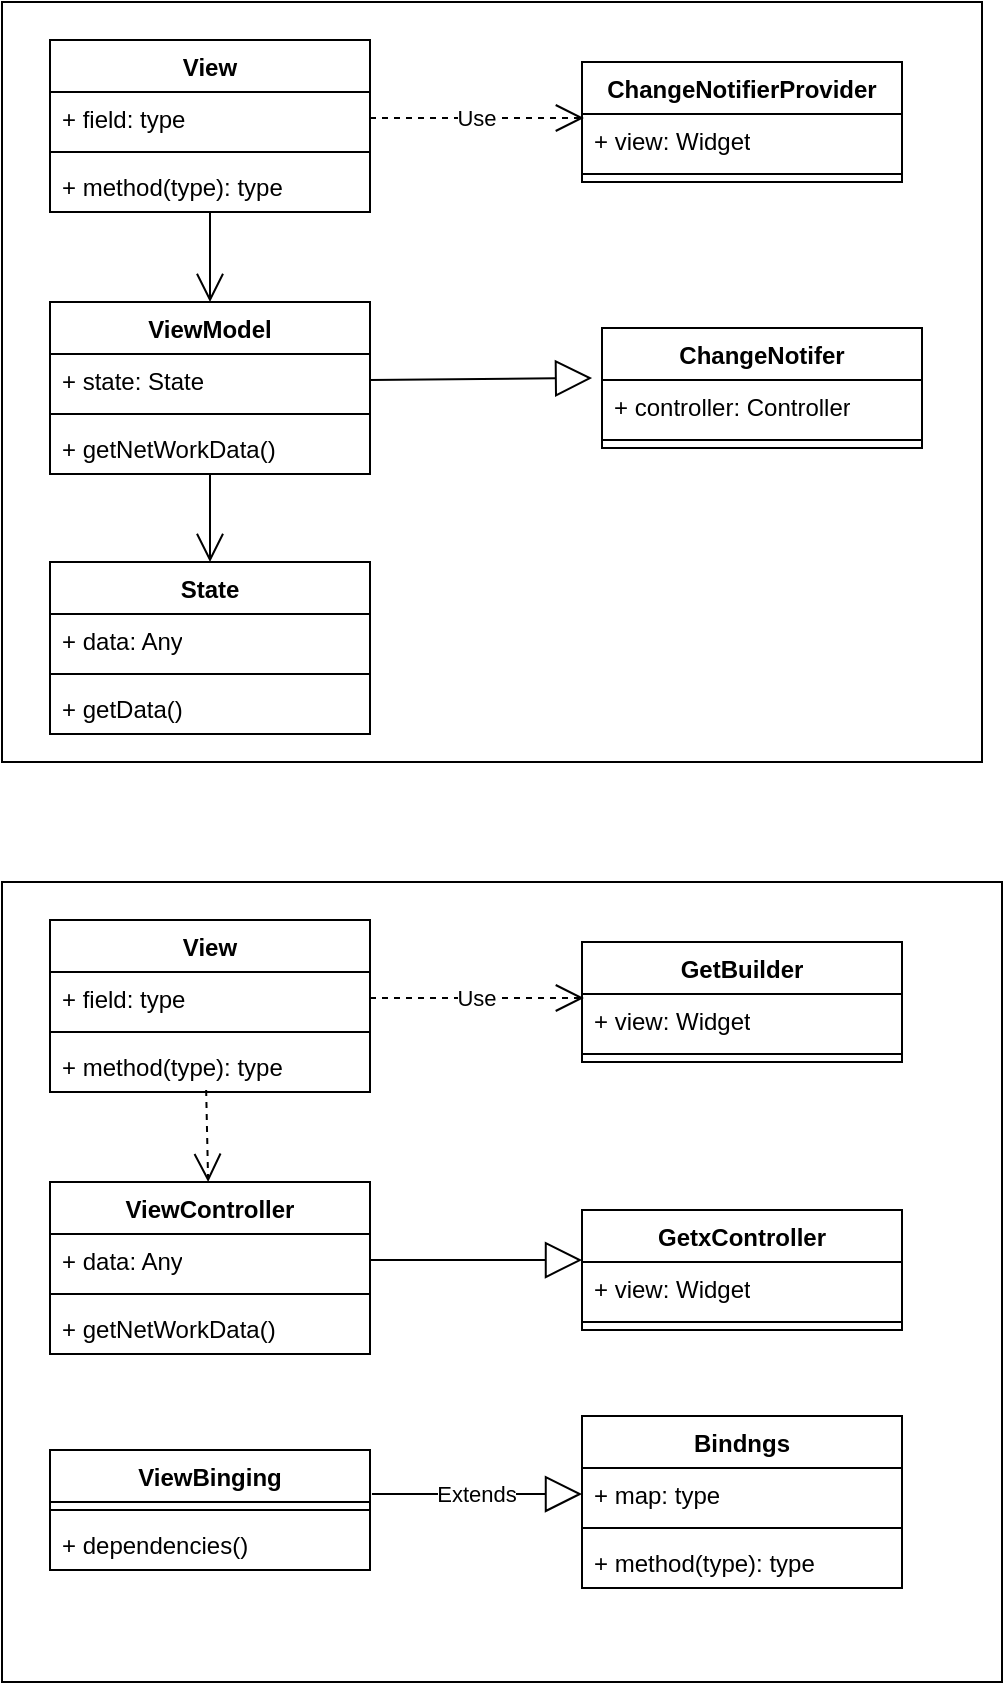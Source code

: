 <mxfile version="23.0.0" type="github">
  <diagram name="第 1 页" id="dYHV9aIYxCr4mEEWxF15">
    <mxGraphModel dx="1026" dy="588" grid="1" gridSize="10" guides="1" tooltips="1" connect="1" arrows="1" fold="1" page="1" pageScale="1" pageWidth="827" pageHeight="1169" math="0" shadow="0">
      <root>
        <mxCell id="0" />
        <mxCell id="1" parent="0" />
        <mxCell id="zcVQtKgX9UZjlDBAPDre-43" value="" style="rounded=0;whiteSpace=wrap;html=1;" vertex="1" parent="1">
          <mxGeometry x="80" y="40" width="490" height="380" as="geometry" />
        </mxCell>
        <mxCell id="zcVQtKgX9UZjlDBAPDre-5" value="View" style="swimlane;fontStyle=1;align=center;verticalAlign=top;childLayout=stackLayout;horizontal=1;startSize=26;horizontalStack=0;resizeParent=1;resizeParentMax=0;resizeLast=0;collapsible=1;marginBottom=0;whiteSpace=wrap;html=1;" vertex="1" parent="1">
          <mxGeometry x="104" y="59" width="160" height="86" as="geometry" />
        </mxCell>
        <mxCell id="zcVQtKgX9UZjlDBAPDre-6" value="+ field: type" style="text;strokeColor=none;fillColor=none;align=left;verticalAlign=top;spacingLeft=4;spacingRight=4;overflow=hidden;rotatable=0;points=[[0,0.5],[1,0.5]];portConstraint=eastwest;whiteSpace=wrap;html=1;" vertex="1" parent="zcVQtKgX9UZjlDBAPDre-5">
          <mxGeometry y="26" width="160" height="26" as="geometry" />
        </mxCell>
        <mxCell id="zcVQtKgX9UZjlDBAPDre-7" value="" style="line;strokeWidth=1;fillColor=none;align=left;verticalAlign=middle;spacingTop=-1;spacingLeft=3;spacingRight=3;rotatable=0;labelPosition=right;points=[];portConstraint=eastwest;strokeColor=inherit;" vertex="1" parent="zcVQtKgX9UZjlDBAPDre-5">
          <mxGeometry y="52" width="160" height="8" as="geometry" />
        </mxCell>
        <mxCell id="zcVQtKgX9UZjlDBAPDre-8" value="+ method(type): type" style="text;strokeColor=none;fillColor=none;align=left;verticalAlign=top;spacingLeft=4;spacingRight=4;overflow=hidden;rotatable=0;points=[[0,0.5],[1,0.5]];portConstraint=eastwest;whiteSpace=wrap;html=1;" vertex="1" parent="zcVQtKgX9UZjlDBAPDre-5">
          <mxGeometry y="60" width="160" height="26" as="geometry" />
        </mxCell>
        <mxCell id="zcVQtKgX9UZjlDBAPDre-9" value="ViewModel" style="swimlane;fontStyle=1;align=center;verticalAlign=top;childLayout=stackLayout;horizontal=1;startSize=26;horizontalStack=0;resizeParent=1;resizeParentMax=0;resizeLast=0;collapsible=1;marginBottom=0;whiteSpace=wrap;html=1;" vertex="1" parent="1">
          <mxGeometry x="104" y="190" width="160" height="86" as="geometry" />
        </mxCell>
        <mxCell id="zcVQtKgX9UZjlDBAPDre-10" value="+ state: State" style="text;strokeColor=none;fillColor=none;align=left;verticalAlign=top;spacingLeft=4;spacingRight=4;overflow=hidden;rotatable=0;points=[[0,0.5],[1,0.5]];portConstraint=eastwest;whiteSpace=wrap;html=1;" vertex="1" parent="zcVQtKgX9UZjlDBAPDre-9">
          <mxGeometry y="26" width="160" height="26" as="geometry" />
        </mxCell>
        <mxCell id="zcVQtKgX9UZjlDBAPDre-11" value="" style="line;strokeWidth=1;fillColor=none;align=left;verticalAlign=middle;spacingTop=-1;spacingLeft=3;spacingRight=3;rotatable=0;labelPosition=right;points=[];portConstraint=eastwest;strokeColor=inherit;" vertex="1" parent="zcVQtKgX9UZjlDBAPDre-9">
          <mxGeometry y="52" width="160" height="8" as="geometry" />
        </mxCell>
        <mxCell id="zcVQtKgX9UZjlDBAPDre-12" value="+ getNetWorkData()" style="text;strokeColor=none;fillColor=none;align=left;verticalAlign=top;spacingLeft=4;spacingRight=4;overflow=hidden;rotatable=0;points=[[0,0.5],[1,0.5]];portConstraint=eastwest;whiteSpace=wrap;html=1;" vertex="1" parent="zcVQtKgX9UZjlDBAPDre-9">
          <mxGeometry y="60" width="160" height="26" as="geometry" />
        </mxCell>
        <mxCell id="zcVQtKgX9UZjlDBAPDre-13" value="" style="endArrow=open;endFill=1;endSize=12;html=1;rounded=0;exitX=0.5;exitY=1;exitDx=0;exitDy=0;exitPerimeter=0;entryX=0.5;entryY=0;entryDx=0;entryDy=0;" edge="1" parent="1" source="zcVQtKgX9UZjlDBAPDre-8" target="zcVQtKgX9UZjlDBAPDre-9">
          <mxGeometry width="160" relative="1" as="geometry">
            <mxPoint x="100" y="210" as="sourcePoint" />
            <mxPoint x="260" y="210" as="targetPoint" />
          </mxGeometry>
        </mxCell>
        <mxCell id="zcVQtKgX9UZjlDBAPDre-14" value="State" style="swimlane;fontStyle=1;align=center;verticalAlign=top;childLayout=stackLayout;horizontal=1;startSize=26;horizontalStack=0;resizeParent=1;resizeParentMax=0;resizeLast=0;collapsible=1;marginBottom=0;whiteSpace=wrap;html=1;" vertex="1" parent="1">
          <mxGeometry x="104" y="320" width="160" height="86" as="geometry" />
        </mxCell>
        <mxCell id="zcVQtKgX9UZjlDBAPDre-15" value="+ data: Any" style="text;strokeColor=none;fillColor=none;align=left;verticalAlign=top;spacingLeft=4;spacingRight=4;overflow=hidden;rotatable=0;points=[[0,0.5],[1,0.5]];portConstraint=eastwest;whiteSpace=wrap;html=1;" vertex="1" parent="zcVQtKgX9UZjlDBAPDre-14">
          <mxGeometry y="26" width="160" height="26" as="geometry" />
        </mxCell>
        <mxCell id="zcVQtKgX9UZjlDBAPDre-16" value="" style="line;strokeWidth=1;fillColor=none;align=left;verticalAlign=middle;spacingTop=-1;spacingLeft=3;spacingRight=3;rotatable=0;labelPosition=right;points=[];portConstraint=eastwest;strokeColor=inherit;" vertex="1" parent="zcVQtKgX9UZjlDBAPDre-14">
          <mxGeometry y="52" width="160" height="8" as="geometry" />
        </mxCell>
        <mxCell id="zcVQtKgX9UZjlDBAPDre-17" value="+ getData()" style="text;strokeColor=none;fillColor=none;align=left;verticalAlign=top;spacingLeft=4;spacingRight=4;overflow=hidden;rotatable=0;points=[[0,0.5],[1,0.5]];portConstraint=eastwest;whiteSpace=wrap;html=1;" vertex="1" parent="zcVQtKgX9UZjlDBAPDre-14">
          <mxGeometry y="60" width="160" height="26" as="geometry" />
        </mxCell>
        <mxCell id="zcVQtKgX9UZjlDBAPDre-18" value="" style="endArrow=open;endFill=1;endSize=12;html=1;rounded=0;exitX=0.5;exitY=1;exitDx=0;exitDy=0;exitPerimeter=0;entryX=0.5;entryY=0;entryDx=0;entryDy=0;" edge="1" parent="1" source="zcVQtKgX9UZjlDBAPDre-12" target="zcVQtKgX9UZjlDBAPDre-14">
          <mxGeometry width="160" relative="1" as="geometry">
            <mxPoint x="194" y="136" as="sourcePoint" />
            <mxPoint x="194" y="200" as="targetPoint" />
          </mxGeometry>
        </mxCell>
        <mxCell id="zcVQtKgX9UZjlDBAPDre-19" value="ChangeNotifer" style="swimlane;fontStyle=1;align=center;verticalAlign=top;childLayout=stackLayout;horizontal=1;startSize=26;horizontalStack=0;resizeParent=1;resizeParentMax=0;resizeLast=0;collapsible=1;marginBottom=0;whiteSpace=wrap;html=1;" vertex="1" parent="1">
          <mxGeometry x="380" y="203" width="160" height="60" as="geometry" />
        </mxCell>
        <mxCell id="zcVQtKgX9UZjlDBAPDre-20" value="+ controller: Controller" style="text;strokeColor=none;fillColor=none;align=left;verticalAlign=top;spacingLeft=4;spacingRight=4;overflow=hidden;rotatable=0;points=[[0,0.5],[1,0.5]];portConstraint=eastwest;whiteSpace=wrap;html=1;" vertex="1" parent="zcVQtKgX9UZjlDBAPDre-19">
          <mxGeometry y="26" width="160" height="26" as="geometry" />
        </mxCell>
        <mxCell id="zcVQtKgX9UZjlDBAPDre-21" value="" style="line;strokeWidth=1;fillColor=none;align=left;verticalAlign=middle;spacingTop=-1;spacingLeft=3;spacingRight=3;rotatable=0;labelPosition=right;points=[];portConstraint=eastwest;strokeColor=inherit;" vertex="1" parent="zcVQtKgX9UZjlDBAPDre-19">
          <mxGeometry y="52" width="160" height="8" as="geometry" />
        </mxCell>
        <mxCell id="zcVQtKgX9UZjlDBAPDre-23" value="" style="endArrow=block;endSize=16;endFill=0;html=1;rounded=0;exitX=1;exitY=0.5;exitDx=0;exitDy=0;entryX=-0.031;entryY=-0.038;entryDx=0;entryDy=0;entryPerimeter=0;" edge="1" parent="1" source="zcVQtKgX9UZjlDBAPDre-10" target="zcVQtKgX9UZjlDBAPDre-20">
          <mxGeometry width="160" relative="1" as="geometry">
            <mxPoint x="190" y="210" as="sourcePoint" />
            <mxPoint x="350" y="210" as="targetPoint" />
          </mxGeometry>
        </mxCell>
        <mxCell id="zcVQtKgX9UZjlDBAPDre-28" value="Use" style="endArrow=open;endSize=12;dashed=1;html=1;rounded=0;exitX=1;exitY=0.5;exitDx=0;exitDy=0;entryX=0.006;entryY=0.077;entryDx=0;entryDy=0;entryPerimeter=0;" edge="1" parent="1" source="zcVQtKgX9UZjlDBAPDre-6" target="zcVQtKgX9UZjlDBAPDre-37">
          <mxGeometry width="160" relative="1" as="geometry">
            <mxPoint x="240" y="220" as="sourcePoint" />
            <mxPoint x="370" y="100" as="targetPoint" />
          </mxGeometry>
        </mxCell>
        <mxCell id="zcVQtKgX9UZjlDBAPDre-36" value="ChangeNotifierProvider" style="swimlane;fontStyle=1;align=center;verticalAlign=top;childLayout=stackLayout;horizontal=1;startSize=26;horizontalStack=0;resizeParent=1;resizeParentMax=0;resizeLast=0;collapsible=1;marginBottom=0;whiteSpace=wrap;html=1;" vertex="1" parent="1">
          <mxGeometry x="370" y="70" width="160" height="60" as="geometry" />
        </mxCell>
        <mxCell id="zcVQtKgX9UZjlDBAPDre-37" value="+ view: Widget" style="text;strokeColor=none;fillColor=none;align=left;verticalAlign=top;spacingLeft=4;spacingRight=4;overflow=hidden;rotatable=0;points=[[0,0.5],[1,0.5]];portConstraint=eastwest;whiteSpace=wrap;html=1;" vertex="1" parent="zcVQtKgX9UZjlDBAPDre-36">
          <mxGeometry y="26" width="160" height="26" as="geometry" />
        </mxCell>
        <mxCell id="zcVQtKgX9UZjlDBAPDre-38" value="" style="line;strokeWidth=1;fillColor=none;align=left;verticalAlign=middle;spacingTop=-1;spacingLeft=3;spacingRight=3;rotatable=0;labelPosition=right;points=[];portConstraint=eastwest;strokeColor=inherit;" vertex="1" parent="zcVQtKgX9UZjlDBAPDre-36">
          <mxGeometry y="52" width="160" height="8" as="geometry" />
        </mxCell>
        <mxCell id="zcVQtKgX9UZjlDBAPDre-44" value="" style="rounded=0;whiteSpace=wrap;html=1;" vertex="1" parent="1">
          <mxGeometry x="80" y="480" width="500" height="400" as="geometry" />
        </mxCell>
        <mxCell id="zcVQtKgX9UZjlDBAPDre-45" value="View" style="swimlane;fontStyle=1;align=center;verticalAlign=top;childLayout=stackLayout;horizontal=1;startSize=26;horizontalStack=0;resizeParent=1;resizeParentMax=0;resizeLast=0;collapsible=1;marginBottom=0;whiteSpace=wrap;html=1;" vertex="1" parent="1">
          <mxGeometry x="104" y="499" width="160" height="86" as="geometry" />
        </mxCell>
        <mxCell id="zcVQtKgX9UZjlDBAPDre-46" value="+ field: type" style="text;strokeColor=none;fillColor=none;align=left;verticalAlign=top;spacingLeft=4;spacingRight=4;overflow=hidden;rotatable=0;points=[[0,0.5],[1,0.5]];portConstraint=eastwest;whiteSpace=wrap;html=1;" vertex="1" parent="zcVQtKgX9UZjlDBAPDre-45">
          <mxGeometry y="26" width="160" height="26" as="geometry" />
        </mxCell>
        <mxCell id="zcVQtKgX9UZjlDBAPDre-47" value="" style="line;strokeWidth=1;fillColor=none;align=left;verticalAlign=middle;spacingTop=-1;spacingLeft=3;spacingRight=3;rotatable=0;labelPosition=right;points=[];portConstraint=eastwest;strokeColor=inherit;" vertex="1" parent="zcVQtKgX9UZjlDBAPDre-45">
          <mxGeometry y="52" width="160" height="8" as="geometry" />
        </mxCell>
        <mxCell id="zcVQtKgX9UZjlDBAPDre-48" value="+ method(type): type" style="text;strokeColor=none;fillColor=none;align=left;verticalAlign=top;spacingLeft=4;spacingRight=4;overflow=hidden;rotatable=0;points=[[0,0.5],[1,0.5]];portConstraint=eastwest;whiteSpace=wrap;html=1;" vertex="1" parent="zcVQtKgX9UZjlDBAPDre-45">
          <mxGeometry y="60" width="160" height="26" as="geometry" />
        </mxCell>
        <mxCell id="zcVQtKgX9UZjlDBAPDre-49" value="ViewController" style="swimlane;fontStyle=1;align=center;verticalAlign=top;childLayout=stackLayout;horizontal=1;startSize=26;horizontalStack=0;resizeParent=1;resizeParentMax=0;resizeLast=0;collapsible=1;marginBottom=0;whiteSpace=wrap;html=1;" vertex="1" parent="1">
          <mxGeometry x="104" y="630" width="160" height="86" as="geometry" />
        </mxCell>
        <mxCell id="zcVQtKgX9UZjlDBAPDre-50" value="+ data: Any" style="text;strokeColor=none;fillColor=none;align=left;verticalAlign=top;spacingLeft=4;spacingRight=4;overflow=hidden;rotatable=0;points=[[0,0.5],[1,0.5]];portConstraint=eastwest;whiteSpace=wrap;html=1;" vertex="1" parent="zcVQtKgX9UZjlDBAPDre-49">
          <mxGeometry y="26" width="160" height="26" as="geometry" />
        </mxCell>
        <mxCell id="zcVQtKgX9UZjlDBAPDre-51" value="" style="line;strokeWidth=1;fillColor=none;align=left;verticalAlign=middle;spacingTop=-1;spacingLeft=3;spacingRight=3;rotatable=0;labelPosition=right;points=[];portConstraint=eastwest;strokeColor=inherit;" vertex="1" parent="zcVQtKgX9UZjlDBAPDre-49">
          <mxGeometry y="52" width="160" height="8" as="geometry" />
        </mxCell>
        <mxCell id="zcVQtKgX9UZjlDBAPDre-52" value="+ getNetWorkData()" style="text;strokeColor=none;fillColor=none;align=left;verticalAlign=top;spacingLeft=4;spacingRight=4;overflow=hidden;rotatable=0;points=[[0,0.5],[1,0.5]];portConstraint=eastwest;whiteSpace=wrap;html=1;" vertex="1" parent="zcVQtKgX9UZjlDBAPDre-49">
          <mxGeometry y="60" width="160" height="26" as="geometry" />
        </mxCell>
        <mxCell id="zcVQtKgX9UZjlDBAPDre-62" value="" style="endArrow=block;endSize=16;endFill=0;html=1;rounded=0;exitX=1;exitY=0.5;exitDx=0;exitDy=0;entryX=0;entryY=-0.038;entryDx=0;entryDy=0;entryPerimeter=0;" edge="1" parent="1" source="zcVQtKgX9UZjlDBAPDre-50" target="zcVQtKgX9UZjlDBAPDre-68">
          <mxGeometry width="160" relative="1" as="geometry">
            <mxPoint x="190" y="650" as="sourcePoint" />
            <mxPoint x="375.04" y="668.012" as="targetPoint" />
          </mxGeometry>
        </mxCell>
        <mxCell id="zcVQtKgX9UZjlDBAPDre-63" value="Use" style="endArrow=open;endSize=12;dashed=1;html=1;rounded=0;exitX=1;exitY=0.5;exitDx=0;exitDy=0;entryX=0.006;entryY=0.077;entryDx=0;entryDy=0;entryPerimeter=0;" edge="1" parent="1" source="zcVQtKgX9UZjlDBAPDre-46" target="zcVQtKgX9UZjlDBAPDre-65">
          <mxGeometry width="160" relative="1" as="geometry">
            <mxPoint x="240" y="660" as="sourcePoint" />
            <mxPoint x="370" y="540" as="targetPoint" />
          </mxGeometry>
        </mxCell>
        <mxCell id="zcVQtKgX9UZjlDBAPDre-64" value="GetBuilder" style="swimlane;fontStyle=1;align=center;verticalAlign=top;childLayout=stackLayout;horizontal=1;startSize=26;horizontalStack=0;resizeParent=1;resizeParentMax=0;resizeLast=0;collapsible=1;marginBottom=0;whiteSpace=wrap;html=1;" vertex="1" parent="1">
          <mxGeometry x="370" y="510" width="160" height="60" as="geometry" />
        </mxCell>
        <mxCell id="zcVQtKgX9UZjlDBAPDre-65" value="+ view: Widget" style="text;strokeColor=none;fillColor=none;align=left;verticalAlign=top;spacingLeft=4;spacingRight=4;overflow=hidden;rotatable=0;points=[[0,0.5],[1,0.5]];portConstraint=eastwest;whiteSpace=wrap;html=1;" vertex="1" parent="zcVQtKgX9UZjlDBAPDre-64">
          <mxGeometry y="26" width="160" height="26" as="geometry" />
        </mxCell>
        <mxCell id="zcVQtKgX9UZjlDBAPDre-66" value="" style="line;strokeWidth=1;fillColor=none;align=left;verticalAlign=middle;spacingTop=-1;spacingLeft=3;spacingRight=3;rotatable=0;labelPosition=right;points=[];portConstraint=eastwest;strokeColor=inherit;" vertex="1" parent="zcVQtKgX9UZjlDBAPDre-64">
          <mxGeometry y="52" width="160" height="8" as="geometry" />
        </mxCell>
        <mxCell id="zcVQtKgX9UZjlDBAPDre-67" value="GetxController" style="swimlane;fontStyle=1;align=center;verticalAlign=top;childLayout=stackLayout;horizontal=1;startSize=26;horizontalStack=0;resizeParent=1;resizeParentMax=0;resizeLast=0;collapsible=1;marginBottom=0;whiteSpace=wrap;html=1;" vertex="1" parent="1">
          <mxGeometry x="370" y="644" width="160" height="60" as="geometry" />
        </mxCell>
        <mxCell id="zcVQtKgX9UZjlDBAPDre-68" value="+ view: Widget" style="text;strokeColor=none;fillColor=none;align=left;verticalAlign=top;spacingLeft=4;spacingRight=4;overflow=hidden;rotatable=0;points=[[0,0.5],[1,0.5]];portConstraint=eastwest;whiteSpace=wrap;html=1;" vertex="1" parent="zcVQtKgX9UZjlDBAPDre-67">
          <mxGeometry y="26" width="160" height="26" as="geometry" />
        </mxCell>
        <mxCell id="zcVQtKgX9UZjlDBAPDre-69" value="" style="line;strokeWidth=1;fillColor=none;align=left;verticalAlign=middle;spacingTop=-1;spacingLeft=3;spacingRight=3;rotatable=0;labelPosition=right;points=[];portConstraint=eastwest;strokeColor=inherit;" vertex="1" parent="zcVQtKgX9UZjlDBAPDre-67">
          <mxGeometry y="52" width="160" height="8" as="geometry" />
        </mxCell>
        <mxCell id="zcVQtKgX9UZjlDBAPDre-70" value="ViewBinging" style="swimlane;fontStyle=1;align=center;verticalAlign=top;childLayout=stackLayout;horizontal=1;startSize=26;horizontalStack=0;resizeParent=1;resizeParentMax=0;resizeLast=0;collapsible=1;marginBottom=0;whiteSpace=wrap;html=1;" vertex="1" parent="1">
          <mxGeometry x="104" y="764" width="160" height="60" as="geometry" />
        </mxCell>
        <mxCell id="zcVQtKgX9UZjlDBAPDre-72" value="" style="line;strokeWidth=1;fillColor=none;align=left;verticalAlign=middle;spacingTop=-1;spacingLeft=3;spacingRight=3;rotatable=0;labelPosition=right;points=[];portConstraint=eastwest;strokeColor=inherit;" vertex="1" parent="zcVQtKgX9UZjlDBAPDre-70">
          <mxGeometry y="26" width="160" height="8" as="geometry" />
        </mxCell>
        <mxCell id="zcVQtKgX9UZjlDBAPDre-73" value="+&amp;nbsp;dependencies&lt;span style=&quot;background-color: initial;&quot;&gt;()&lt;/span&gt;" style="text;strokeColor=none;fillColor=none;align=left;verticalAlign=top;spacingLeft=4;spacingRight=4;overflow=hidden;rotatable=0;points=[[0,0.5],[1,0.5]];portConstraint=eastwest;whiteSpace=wrap;html=1;" vertex="1" parent="zcVQtKgX9UZjlDBAPDre-70">
          <mxGeometry y="34" width="160" height="26" as="geometry" />
        </mxCell>
        <mxCell id="zcVQtKgX9UZjlDBAPDre-78" value="Bindngs" style="swimlane;fontStyle=1;align=center;verticalAlign=top;childLayout=stackLayout;horizontal=1;startSize=26;horizontalStack=0;resizeParent=1;resizeParentMax=0;resizeLast=0;collapsible=1;marginBottom=0;whiteSpace=wrap;html=1;" vertex="1" parent="1">
          <mxGeometry x="370" y="747" width="160" height="86" as="geometry" />
        </mxCell>
        <mxCell id="zcVQtKgX9UZjlDBAPDre-79" value="+ map: type" style="text;strokeColor=none;fillColor=none;align=left;verticalAlign=top;spacingLeft=4;spacingRight=4;overflow=hidden;rotatable=0;points=[[0,0.5],[1,0.5]];portConstraint=eastwest;whiteSpace=wrap;html=1;" vertex="1" parent="zcVQtKgX9UZjlDBAPDre-78">
          <mxGeometry y="26" width="160" height="26" as="geometry" />
        </mxCell>
        <mxCell id="zcVQtKgX9UZjlDBAPDre-80" value="" style="line;strokeWidth=1;fillColor=none;align=left;verticalAlign=middle;spacingTop=-1;spacingLeft=3;spacingRight=3;rotatable=0;labelPosition=right;points=[];portConstraint=eastwest;strokeColor=inherit;" vertex="1" parent="zcVQtKgX9UZjlDBAPDre-78">
          <mxGeometry y="52" width="160" height="8" as="geometry" />
        </mxCell>
        <mxCell id="zcVQtKgX9UZjlDBAPDre-81" value="+ method(type): type" style="text;strokeColor=none;fillColor=none;align=left;verticalAlign=top;spacingLeft=4;spacingRight=4;overflow=hidden;rotatable=0;points=[[0,0.5],[1,0.5]];portConstraint=eastwest;whiteSpace=wrap;html=1;" vertex="1" parent="zcVQtKgX9UZjlDBAPDre-78">
          <mxGeometry y="60" width="160" height="26" as="geometry" />
        </mxCell>
        <mxCell id="zcVQtKgX9UZjlDBAPDre-82" value="Extends" style="endArrow=block;endSize=16;endFill=0;html=1;rounded=0;exitX=1.006;exitY=0.367;exitDx=0;exitDy=0;exitPerimeter=0;entryX=0;entryY=0.5;entryDx=0;entryDy=0;" edge="1" parent="1" source="zcVQtKgX9UZjlDBAPDre-70" target="zcVQtKgX9UZjlDBAPDre-79">
          <mxGeometry width="160" relative="1" as="geometry">
            <mxPoint x="250" y="650" as="sourcePoint" />
            <mxPoint x="410" y="650" as="targetPoint" />
          </mxGeometry>
        </mxCell>
        <mxCell id="zcVQtKgX9UZjlDBAPDre-85" value="" style="endArrow=open;endSize=12;dashed=1;html=1;rounded=0;exitX=0.488;exitY=0.962;exitDx=0;exitDy=0;exitPerimeter=0;" edge="1" parent="1" source="zcVQtKgX9UZjlDBAPDre-48" target="zcVQtKgX9UZjlDBAPDre-49">
          <mxGeometry width="160" relative="1" as="geometry">
            <mxPoint x="450" y="570" as="sourcePoint" />
            <mxPoint x="450" y="644" as="targetPoint" />
          </mxGeometry>
        </mxCell>
      </root>
    </mxGraphModel>
  </diagram>
</mxfile>
